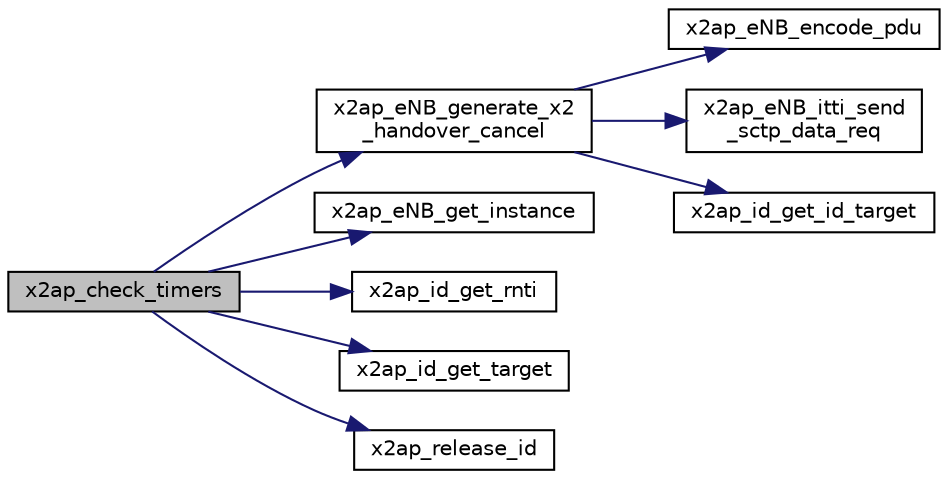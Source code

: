 digraph "x2ap_check_timers"
{
 // LATEX_PDF_SIZE
  edge [fontname="Helvetica",fontsize="10",labelfontname="Helvetica",labelfontsize="10"];
  node [fontname="Helvetica",fontsize="10",shape=record];
  rankdir="LR";
  Node1 [label="x2ap_check_timers",height=0.2,width=0.4,color="black", fillcolor="grey75", style="filled", fontcolor="black",tooltip=" "];
  Node1 -> Node2 [color="midnightblue",fontsize="10",style="solid",fontname="Helvetica"];
  Node2 [label="x2ap_eNB_generate_x2\l_handover_cancel",height=0.2,width=0.4,color="black", fillcolor="white", style="filled",URL="$x2ap__eNB__generate__messages_8c.html#aa860c9c894e5f319b877d2a62ca06dfd",tooltip=" "];
  Node2 -> Node3 [color="midnightblue",fontsize="10",style="solid",fontname="Helvetica"];
  Node3 [label="x2ap_eNB_encode_pdu",height=0.2,width=0.4,color="black", fillcolor="white", style="filled",URL="$x2ap__eNB__encoder_8c.html#a34074e4f64688708ee6742c0402cca01",tooltip=" "];
  Node2 -> Node4 [color="midnightblue",fontsize="10",style="solid",fontname="Helvetica"];
  Node4 [label="x2ap_eNB_itti_send\l_sctp_data_req",height=0.2,width=0.4,color="black", fillcolor="white", style="filled",URL="$x2ap__eNB__itti__messaging_8c.html#af47fa17d2a10b4e8bceaf3d7c23fb084",tooltip=" "];
  Node2 -> Node5 [color="midnightblue",fontsize="10",style="solid",fontname="Helvetica"];
  Node5 [label="x2ap_id_get_id_target",height=0.2,width=0.4,color="black", fillcolor="white", style="filled",URL="$x2ap__ids_8c.html#aefc3c5a6d13c7b15736d23814705e314",tooltip=" "];
  Node1 -> Node6 [color="midnightblue",fontsize="10",style="solid",fontname="Helvetica"];
  Node6 [label="x2ap_eNB_get_instance",height=0.2,width=0.4,color="black", fillcolor="white", style="filled",URL="$x2ap__eNB__management__procedures_8c.html#a21342e17cdac0335ac675138d0040790",tooltip=" "];
  Node1 -> Node7 [color="midnightblue",fontsize="10",style="solid",fontname="Helvetica"];
  Node7 [label="x2ap_id_get_rnti",height=0.2,width=0.4,color="black", fillcolor="white", style="filled",URL="$x2ap__ids_8c.html#a237f9af9aabbf623ab6fe384b603e6d7",tooltip=" "];
  Node1 -> Node8 [color="midnightblue",fontsize="10",style="solid",fontname="Helvetica"];
  Node8 [label="x2ap_id_get_target",height=0.2,width=0.4,color="black", fillcolor="white", style="filled",URL="$x2ap__ids_8c.html#a9c51b0f6d2a32112e23793d92484ddc2",tooltip=" "];
  Node1 -> Node9 [color="midnightblue",fontsize="10",style="solid",fontname="Helvetica"];
  Node9 [label="x2ap_release_id",height=0.2,width=0.4,color="black", fillcolor="white", style="filled",URL="$x2ap__ids_8c.html#a940823642e47ffd6db8520d6dd13ba66",tooltip=" "];
}
